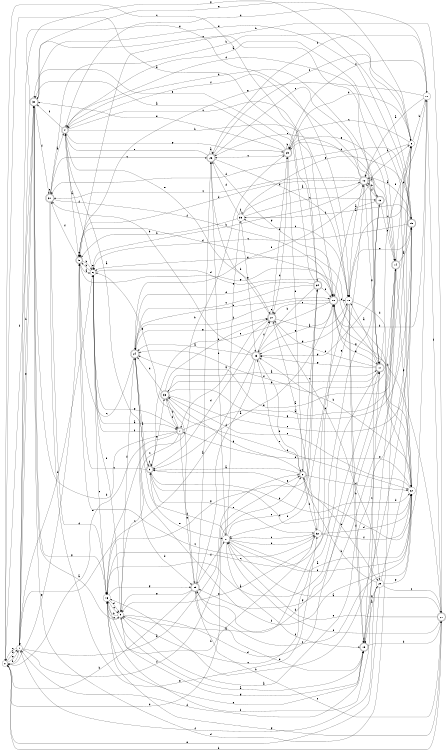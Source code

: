 digraph n29_1 {
__start0 [label="" shape="none"];

rankdir=LR;
size="8,5";

s0 [style="filled", color="black", fillcolor="white" shape="circle", label="0"];
s1 [style="filled", color="black", fillcolor="white" shape="circle", label="1"];
s2 [style="rounded,filled", color="black", fillcolor="white" shape="doublecircle", label="2"];
s3 [style="rounded,filled", color="black", fillcolor="white" shape="doublecircle", label="3"];
s4 [style="rounded,filled", color="black", fillcolor="white" shape="doublecircle", label="4"];
s5 [style="rounded,filled", color="black", fillcolor="white" shape="doublecircle", label="5"];
s6 [style="filled", color="black", fillcolor="white" shape="circle", label="6"];
s7 [style="rounded,filled", color="black", fillcolor="white" shape="doublecircle", label="7"];
s8 [style="filled", color="black", fillcolor="white" shape="circle", label="8"];
s9 [style="filled", color="black", fillcolor="white" shape="circle", label="9"];
s10 [style="rounded,filled", color="black", fillcolor="white" shape="doublecircle", label="10"];
s11 [style="filled", color="black", fillcolor="white" shape="circle", label="11"];
s12 [style="rounded,filled", color="black", fillcolor="white" shape="doublecircle", label="12"];
s13 [style="rounded,filled", color="black", fillcolor="white" shape="doublecircle", label="13"];
s14 [style="rounded,filled", color="black", fillcolor="white" shape="doublecircle", label="14"];
s15 [style="rounded,filled", color="black", fillcolor="white" shape="doublecircle", label="15"];
s16 [style="filled", color="black", fillcolor="white" shape="circle", label="16"];
s17 [style="rounded,filled", color="black", fillcolor="white" shape="doublecircle", label="17"];
s18 [style="filled", color="black", fillcolor="white" shape="circle", label="18"];
s19 [style="rounded,filled", color="black", fillcolor="white" shape="doublecircle", label="19"];
s20 [style="rounded,filled", color="black", fillcolor="white" shape="doublecircle", label="20"];
s21 [style="filled", color="black", fillcolor="white" shape="circle", label="21"];
s22 [style="filled", color="black", fillcolor="white" shape="circle", label="22"];
s23 [style="rounded,filled", color="black", fillcolor="white" shape="doublecircle", label="23"];
s24 [style="rounded,filled", color="black", fillcolor="white" shape="doublecircle", label="24"];
s25 [style="rounded,filled", color="black", fillcolor="white" shape="doublecircle", label="25"];
s26 [style="rounded,filled", color="black", fillcolor="white" shape="doublecircle", label="26"];
s27 [style="rounded,filled", color="black", fillcolor="white" shape="doublecircle", label="27"];
s28 [style="filled", color="black", fillcolor="white" shape="circle", label="28"];
s29 [style="rounded,filled", color="black", fillcolor="white" shape="doublecircle", label="29"];
s30 [style="rounded,filled", color="black", fillcolor="white" shape="doublecircle", label="30"];
s31 [style="rounded,filled", color="black", fillcolor="white" shape="doublecircle", label="31"];
s32 [style="filled", color="black", fillcolor="white" shape="circle", label="32"];
s33 [style="rounded,filled", color="black", fillcolor="white" shape="doublecircle", label="33"];
s34 [style="rounded,filled", color="black", fillcolor="white" shape="doublecircle", label="34"];
s35 [style="filled", color="black", fillcolor="white" shape="circle", label="35"];
s0 -> s1 [label="a"];
s0 -> s20 [label="b"];
s0 -> s34 [label="c"];
s0 -> s2 [label="d"];
s0 -> s1 [label="e"];
s0 -> s30 [label="f"];
s0 -> s5 [label="g"];
s1 -> s2 [label="a"];
s1 -> s0 [label="b"];
s1 -> s0 [label="c"];
s1 -> s6 [label="d"];
s1 -> s30 [label="e"];
s1 -> s2 [label="f"];
s1 -> s18 [label="g"];
s2 -> s3 [label="a"];
s2 -> s28 [label="b"];
s2 -> s34 [label="c"];
s2 -> s22 [label="d"];
s2 -> s23 [label="e"];
s2 -> s32 [label="f"];
s2 -> s33 [label="g"];
s3 -> s4 [label="a"];
s3 -> s22 [label="b"];
s3 -> s5 [label="c"];
s3 -> s27 [label="d"];
s3 -> s32 [label="e"];
s3 -> s3 [label="f"];
s3 -> s33 [label="g"];
s4 -> s5 [label="a"];
s4 -> s10 [label="b"];
s4 -> s18 [label="c"];
s4 -> s14 [label="d"];
s4 -> s27 [label="e"];
s4 -> s30 [label="f"];
s4 -> s29 [label="g"];
s5 -> s6 [label="a"];
s5 -> s6 [label="b"];
s5 -> s32 [label="c"];
s5 -> s10 [label="d"];
s5 -> s5 [label="e"];
s5 -> s31 [label="f"];
s5 -> s22 [label="g"];
s6 -> s7 [label="a"];
s6 -> s5 [label="b"];
s6 -> s16 [label="c"];
s6 -> s10 [label="d"];
s6 -> s6 [label="e"];
s6 -> s4 [label="f"];
s6 -> s7 [label="g"];
s7 -> s8 [label="a"];
s7 -> s30 [label="b"];
s7 -> s9 [label="c"];
s7 -> s33 [label="d"];
s7 -> s0 [label="e"];
s7 -> s6 [label="f"];
s7 -> s25 [label="g"];
s8 -> s9 [label="a"];
s8 -> s11 [label="b"];
s8 -> s29 [label="c"];
s8 -> s29 [label="d"];
s8 -> s30 [label="e"];
s8 -> s12 [label="f"];
s8 -> s25 [label="g"];
s9 -> s10 [label="a"];
s9 -> s16 [label="b"];
s9 -> s16 [label="c"];
s9 -> s17 [label="d"];
s9 -> s6 [label="e"];
s9 -> s24 [label="f"];
s9 -> s19 [label="g"];
s10 -> s3 [label="a"];
s10 -> s11 [label="b"];
s10 -> s27 [label="c"];
s10 -> s18 [label="d"];
s10 -> s3 [label="e"];
s10 -> s24 [label="f"];
s10 -> s17 [label="g"];
s11 -> s12 [label="a"];
s11 -> s26 [label="b"];
s11 -> s18 [label="c"];
s11 -> s4 [label="d"];
s11 -> s3 [label="e"];
s11 -> s20 [label="f"];
s11 -> s5 [label="g"];
s12 -> s13 [label="a"];
s12 -> s6 [label="b"];
s12 -> s31 [label="c"];
s12 -> s5 [label="d"];
s12 -> s26 [label="e"];
s12 -> s4 [label="f"];
s12 -> s17 [label="g"];
s13 -> s10 [label="a"];
s13 -> s12 [label="b"];
s13 -> s9 [label="c"];
s13 -> s4 [label="d"];
s13 -> s14 [label="e"];
s13 -> s12 [label="f"];
s13 -> s23 [label="g"];
s14 -> s15 [label="a"];
s14 -> s8 [label="b"];
s14 -> s29 [label="c"];
s14 -> s25 [label="d"];
s14 -> s24 [label="e"];
s14 -> s24 [label="f"];
s14 -> s22 [label="g"];
s15 -> s12 [label="a"];
s15 -> s16 [label="b"];
s15 -> s6 [label="c"];
s15 -> s31 [label="d"];
s15 -> s18 [label="e"];
s15 -> s35 [label="f"];
s15 -> s1 [label="g"];
s16 -> s17 [label="a"];
s16 -> s29 [label="b"];
s16 -> s9 [label="c"];
s16 -> s9 [label="d"];
s16 -> s19 [label="e"];
s16 -> s13 [label="f"];
s16 -> s25 [label="g"];
s17 -> s18 [label="a"];
s17 -> s33 [label="b"];
s17 -> s16 [label="c"];
s17 -> s27 [label="d"];
s17 -> s10 [label="e"];
s17 -> s8 [label="f"];
s17 -> s23 [label="g"];
s18 -> s12 [label="a"];
s18 -> s19 [label="b"];
s18 -> s35 [label="c"];
s18 -> s22 [label="d"];
s18 -> s21 [label="e"];
s18 -> s19 [label="f"];
s18 -> s23 [label="g"];
s19 -> s9 [label="a"];
s19 -> s20 [label="b"];
s19 -> s17 [label="c"];
s19 -> s1 [label="d"];
s19 -> s14 [label="e"];
s19 -> s19 [label="f"];
s19 -> s28 [label="g"];
s20 -> s21 [label="a"];
s20 -> s5 [label="b"];
s20 -> s25 [label="c"];
s20 -> s10 [label="d"];
s20 -> s21 [label="e"];
s20 -> s21 [label="f"];
s20 -> s16 [label="g"];
s21 -> s22 [label="a"];
s21 -> s32 [label="b"];
s21 -> s34 [label="c"];
s21 -> s3 [label="d"];
s21 -> s22 [label="e"];
s21 -> s19 [label="f"];
s21 -> s35 [label="g"];
s22 -> s4 [label="a"];
s22 -> s23 [label="b"];
s22 -> s33 [label="c"];
s22 -> s3 [label="d"];
s22 -> s7 [label="e"];
s22 -> s24 [label="f"];
s22 -> s6 [label="g"];
s23 -> s24 [label="a"];
s23 -> s31 [label="b"];
s23 -> s1 [label="c"];
s23 -> s25 [label="d"];
s23 -> s2 [label="e"];
s23 -> s27 [label="f"];
s23 -> s10 [label="g"];
s24 -> s3 [label="a"];
s24 -> s10 [label="b"];
s24 -> s5 [label="c"];
s24 -> s25 [label="d"];
s24 -> s21 [label="e"];
s24 -> s8 [label="f"];
s24 -> s27 [label="g"];
s25 -> s26 [label="a"];
s25 -> s0 [label="b"];
s25 -> s22 [label="c"];
s25 -> s19 [label="d"];
s25 -> s6 [label="e"];
s25 -> s21 [label="f"];
s25 -> s9 [label="g"];
s26 -> s26 [label="a"];
s26 -> s21 [label="b"];
s26 -> s17 [label="c"];
s26 -> s18 [label="d"];
s26 -> s4 [label="e"];
s26 -> s8 [label="f"];
s26 -> s10 [label="g"];
s27 -> s18 [label="a"];
s27 -> s26 [label="b"];
s27 -> s28 [label="c"];
s27 -> s29 [label="d"];
s27 -> s27 [label="e"];
s27 -> s29 [label="f"];
s27 -> s7 [label="g"];
s28 -> s19 [label="a"];
s28 -> s2 [label="b"];
s28 -> s20 [label="c"];
s28 -> s15 [label="d"];
s28 -> s0 [label="e"];
s28 -> s1 [label="f"];
s28 -> s22 [label="g"];
s29 -> s30 [label="a"];
s29 -> s29 [label="b"];
s29 -> s26 [label="c"];
s29 -> s2 [label="d"];
s29 -> s30 [label="e"];
s29 -> s11 [label="f"];
s29 -> s14 [label="g"];
s30 -> s9 [label="a"];
s30 -> s1 [label="b"];
s30 -> s17 [label="c"];
s30 -> s14 [label="d"];
s30 -> s15 [label="e"];
s30 -> s31 [label="f"];
s30 -> s16 [label="g"];
s31 -> s4 [label="a"];
s31 -> s8 [label="b"];
s31 -> s26 [label="c"];
s31 -> s16 [label="d"];
s31 -> s31 [label="e"];
s31 -> s10 [label="f"];
s31 -> s32 [label="g"];
s32 -> s27 [label="a"];
s32 -> s16 [label="b"];
s32 -> s21 [label="c"];
s32 -> s22 [label="d"];
s32 -> s9 [label="e"];
s32 -> s22 [label="f"];
s32 -> s12 [label="g"];
s33 -> s17 [label="a"];
s33 -> s27 [label="b"];
s33 -> s15 [label="c"];
s33 -> s24 [label="d"];
s33 -> s22 [label="e"];
s33 -> s7 [label="f"];
s33 -> s15 [label="g"];
s34 -> s0 [label="a"];
s34 -> s23 [label="b"];
s34 -> s24 [label="c"];
s34 -> s24 [label="d"];
s34 -> s30 [label="e"];
s34 -> s10 [label="f"];
s34 -> s16 [label="g"];
s35 -> s12 [label="a"];
s35 -> s5 [label="b"];
s35 -> s13 [label="c"];
s35 -> s26 [label="d"];
s35 -> s15 [label="e"];
s35 -> s35 [label="f"];
s35 -> s23 [label="g"];

}